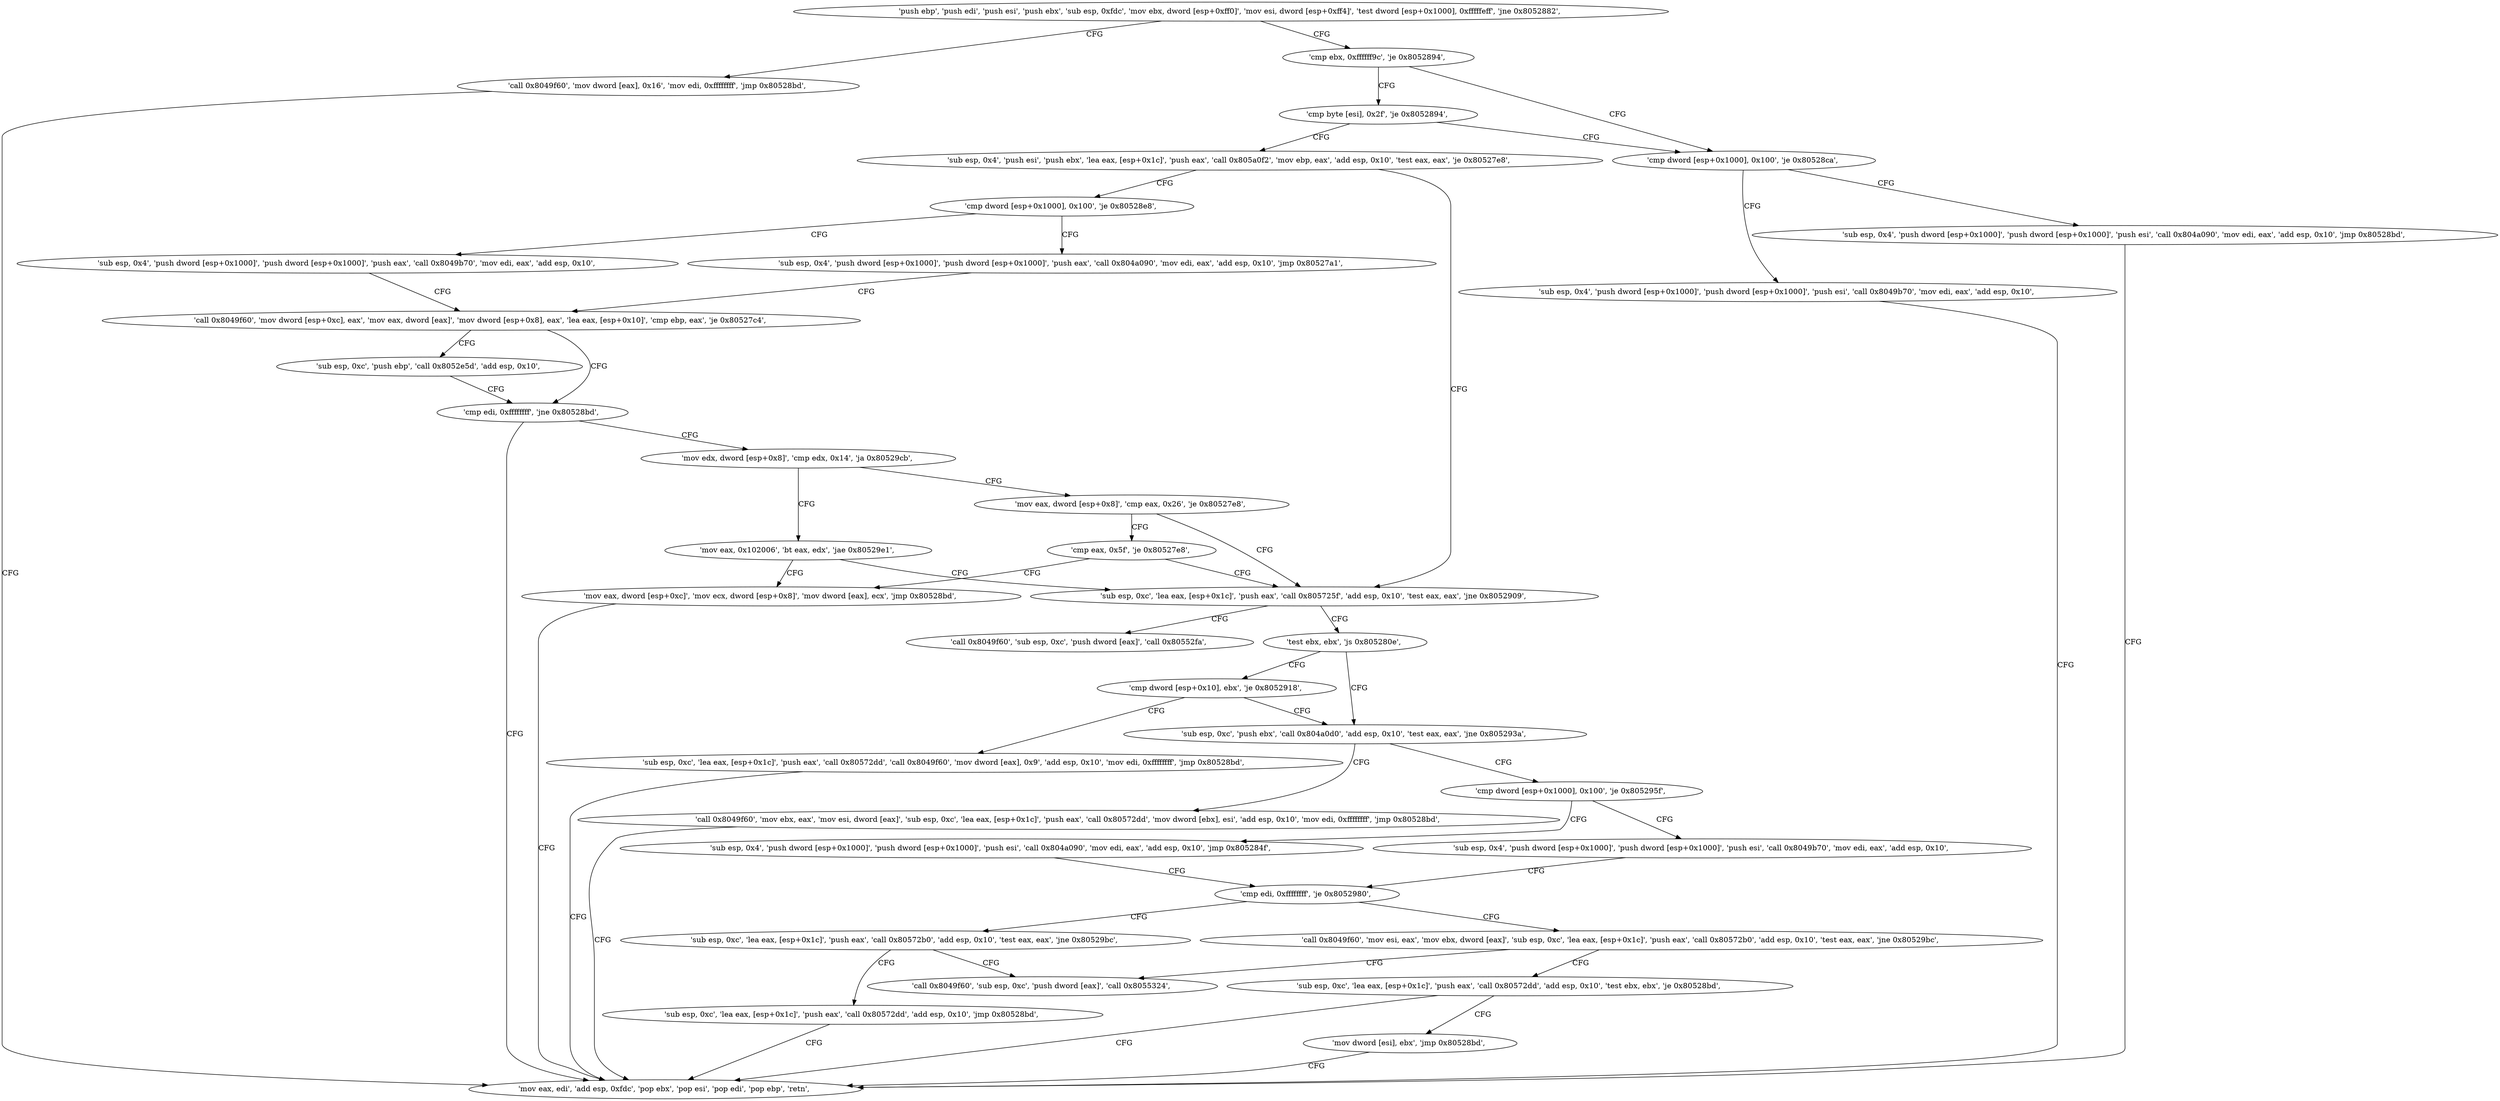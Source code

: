digraph "func" {
"134555425" [label = "'push ebp', 'push edi', 'push esi', 'push ebx', 'sub esp, 0xfdc', 'mov ebx, dword [esp+0xff0]', 'mov esi, dword [esp+0xff4]', 'test dword [esp+0x1000], 0xfffffeff', 'jne 0x8052882', " ]
"134555778" [label = "'call 0x8049f60', 'mov dword [eax], 0x16', 'mov edi, 0xffffffff', 'jmp 0x80528bd', " ]
"134555466" [label = "'cmp ebx, 0xffffff9c', 'je 0x8052894', " ]
"134555837" [label = "'mov eax, edi', 'add esp, 0xfdc', 'pop ebx', 'pop esi', 'pop edi', 'pop ebp', 'retn', " ]
"134555796" [label = "'cmp dword [esp+0x1000], 0x100', 'je 0x80528ca', " ]
"134555475" [label = "'cmp byte [esi], 0x2f', 'je 0x8052894', " ]
"134555850" [label = "'sub esp, 0x4', 'push dword [esp+0x1000]', 'push dword [esp+0x1000]', 'push esi', 'call 0x804a090', 'mov edi, eax', 'add esp, 0x10', 'jmp 0x80528bd', " ]
"134555809" [label = "'sub esp, 0x4', 'push dword [esp+0x1000]', 'push dword [esp+0x1000]', 'push esi', 'call 0x8049b70', 'mov edi, eax', 'add esp, 0x10', " ]
"134555484" [label = "'sub esp, 0x4', 'push esi', 'push ebx', 'lea eax, [esp+0x1c]', 'push eax', 'call 0x805a0f2', 'mov ebp, eax', 'add esp, 0x10', 'test eax, eax', 'je 0x80527e8', " ]
"134555624" [label = "'sub esp, 0xc', 'lea eax, [esp+0x1c]', 'push eax', 'call 0x805725f', 'add esp, 0x10', 'test eax, eax', 'jne 0x8052909', " ]
"134555508" [label = "'cmp dword [esp+0x1000], 0x100', 'je 0x80528e8', " ]
"134555913" [label = "'call 0x8049f60', 'sub esp, 0xc', 'push dword [eax]', 'call 0x80552fa', " ]
"134555648" [label = "'test ebx, ebx', 'js 0x805280e', " ]
"134555880" [label = "'sub esp, 0x4', 'push dword [esp+0x1000]', 'push dword [esp+0x1000]', 'push eax', 'call 0x804a090', 'mov edi, eax', 'add esp, 0x10', 'jmp 0x80527a1', " ]
"134555525" [label = "'sub esp, 0x4', 'push dword [esp+0x1000]', 'push dword [esp+0x1000]', 'push eax', 'call 0x8049b70', 'mov edi, eax', 'add esp, 0x10', " ]
"134555662" [label = "'sub esp, 0xc', 'push ebx', 'call 0x804a0d0', 'add esp, 0x10', 'test eax, eax', 'jne 0x805293a', " ]
"134555652" [label = "'cmp dword [esp+0x10], ebx', 'je 0x8052918', " ]
"134555553" [label = "'call 0x8049f60', 'mov dword [esp+0xc], eax', 'mov eax, dword [eax]', 'mov dword [esp+0x8], eax', 'lea eax, [esp+0x10]', 'cmp ebp, eax', 'je 0x80527c4', " ]
"134555962" [label = "'call 0x8049f60', 'mov ebx, eax', 'mov esi, dword [eax]', 'sub esp, 0xc', 'lea eax, [esp+0x1c]', 'push eax', 'call 0x80572dd', 'mov dword [ebx], esi', 'add esp, 0x10', 'mov edi, 0xffffffff', 'jmp 0x80528bd', " ]
"134555682" [label = "'cmp dword [esp+0x1000], 0x100', 'je 0x805295f', " ]
"134555928" [label = "'sub esp, 0xc', 'lea eax, [esp+0x1c]', 'push eax', 'call 0x80572dd', 'call 0x8049f60', 'mov dword [eax], 0x9', 'add esp, 0x10', 'mov edi, 0xffffffff', 'jmp 0x80528bd', " ]
"134555588" [label = "'cmp edi, 0xffffffff', 'jne 0x80528bd', " ]
"134555576" [label = "'sub esp, 0xc', 'push ebp', 'call 0x8052e5d', 'add esp, 0x10', " ]
"134555597" [label = "'mov edx, dword [esp+0x8]', 'cmp edx, 0x14', 'ja 0x80529cb', " ]
"134555999" [label = "'sub esp, 0x4', 'push dword [esp+0x1000]', 'push dword [esp+0x1000]', 'push esi', 'call 0x804a090', 'mov edi, eax', 'add esp, 0x10', 'jmp 0x805284f', " ]
"134555699" [label = "'sub esp, 0x4', 'push dword [esp+0x1000]', 'push dword [esp+0x1000]', 'push esi', 'call 0x8049b70', 'mov edi, eax', 'add esp, 0x10', " ]
"134556107" [label = "'mov eax, dword [esp+0x8]', 'cmp eax, 0x26', 'je 0x80527e8', " ]
"134555610" [label = "'mov eax, 0x102006', 'bt eax, edx', 'jae 0x80529e1', " ]
"134555727" [label = "'cmp edi, 0xffffffff', 'je 0x8052980', " ]
"134556120" [label = "'cmp eax, 0x5f', 'je 0x80527e8', " ]
"134556129" [label = "'mov eax, dword [esp+0xc]', 'mov ecx, dword [esp+0x8]', 'mov dword [eax], ecx', 'jmp 0x80528bd', " ]
"134556032" [label = "'call 0x8049f60', 'mov esi, eax', 'mov ebx, dword [eax]', 'sub esp, 0xc', 'lea eax, [esp+0x1c]', 'push eax', 'call 0x80572b0', 'add esp, 0x10', 'test eax, eax', 'jne 0x80529bc', " ]
"134555736" [label = "'sub esp, 0xc', 'lea eax, [esp+0x1c]', 'push eax', 'call 0x80572b0', 'add esp, 0x10', 'test eax, eax', 'jne 0x80529bc', " ]
"134556092" [label = "'call 0x8049f60', 'sub esp, 0xc', 'push dword [eax]', 'call 0x8055324', " ]
"134556061" [label = "'sub esp, 0xc', 'lea eax, [esp+0x1c]', 'push eax', 'call 0x80572dd', 'add esp, 0x10', 'test ebx, ebx', 'je 0x80528bd', " ]
"134555760" [label = "'sub esp, 0xc', 'lea eax, [esp+0x1c]', 'push eax', 'call 0x80572dd', 'add esp, 0x10', 'jmp 0x80528bd', " ]
"134556085" [label = "'mov dword [esi], ebx', 'jmp 0x80528bd', " ]
"134555425" -> "134555778" [ label = "CFG" ]
"134555425" -> "134555466" [ label = "CFG" ]
"134555778" -> "134555837" [ label = "CFG" ]
"134555466" -> "134555796" [ label = "CFG" ]
"134555466" -> "134555475" [ label = "CFG" ]
"134555796" -> "134555850" [ label = "CFG" ]
"134555796" -> "134555809" [ label = "CFG" ]
"134555475" -> "134555796" [ label = "CFG" ]
"134555475" -> "134555484" [ label = "CFG" ]
"134555850" -> "134555837" [ label = "CFG" ]
"134555809" -> "134555837" [ label = "CFG" ]
"134555484" -> "134555624" [ label = "CFG" ]
"134555484" -> "134555508" [ label = "CFG" ]
"134555624" -> "134555913" [ label = "CFG" ]
"134555624" -> "134555648" [ label = "CFG" ]
"134555508" -> "134555880" [ label = "CFG" ]
"134555508" -> "134555525" [ label = "CFG" ]
"134555648" -> "134555662" [ label = "CFG" ]
"134555648" -> "134555652" [ label = "CFG" ]
"134555880" -> "134555553" [ label = "CFG" ]
"134555525" -> "134555553" [ label = "CFG" ]
"134555662" -> "134555962" [ label = "CFG" ]
"134555662" -> "134555682" [ label = "CFG" ]
"134555652" -> "134555928" [ label = "CFG" ]
"134555652" -> "134555662" [ label = "CFG" ]
"134555553" -> "134555588" [ label = "CFG" ]
"134555553" -> "134555576" [ label = "CFG" ]
"134555962" -> "134555837" [ label = "CFG" ]
"134555682" -> "134555999" [ label = "CFG" ]
"134555682" -> "134555699" [ label = "CFG" ]
"134555928" -> "134555837" [ label = "CFG" ]
"134555588" -> "134555837" [ label = "CFG" ]
"134555588" -> "134555597" [ label = "CFG" ]
"134555576" -> "134555588" [ label = "CFG" ]
"134555597" -> "134556107" [ label = "CFG" ]
"134555597" -> "134555610" [ label = "CFG" ]
"134555999" -> "134555727" [ label = "CFG" ]
"134555699" -> "134555727" [ label = "CFG" ]
"134556107" -> "134555624" [ label = "CFG" ]
"134556107" -> "134556120" [ label = "CFG" ]
"134555610" -> "134556129" [ label = "CFG" ]
"134555610" -> "134555624" [ label = "CFG" ]
"134555727" -> "134556032" [ label = "CFG" ]
"134555727" -> "134555736" [ label = "CFG" ]
"134556120" -> "134555624" [ label = "CFG" ]
"134556120" -> "134556129" [ label = "CFG" ]
"134556129" -> "134555837" [ label = "CFG" ]
"134556032" -> "134556092" [ label = "CFG" ]
"134556032" -> "134556061" [ label = "CFG" ]
"134555736" -> "134556092" [ label = "CFG" ]
"134555736" -> "134555760" [ label = "CFG" ]
"134556061" -> "134555837" [ label = "CFG" ]
"134556061" -> "134556085" [ label = "CFG" ]
"134555760" -> "134555837" [ label = "CFG" ]
"134556085" -> "134555837" [ label = "CFG" ]
}

